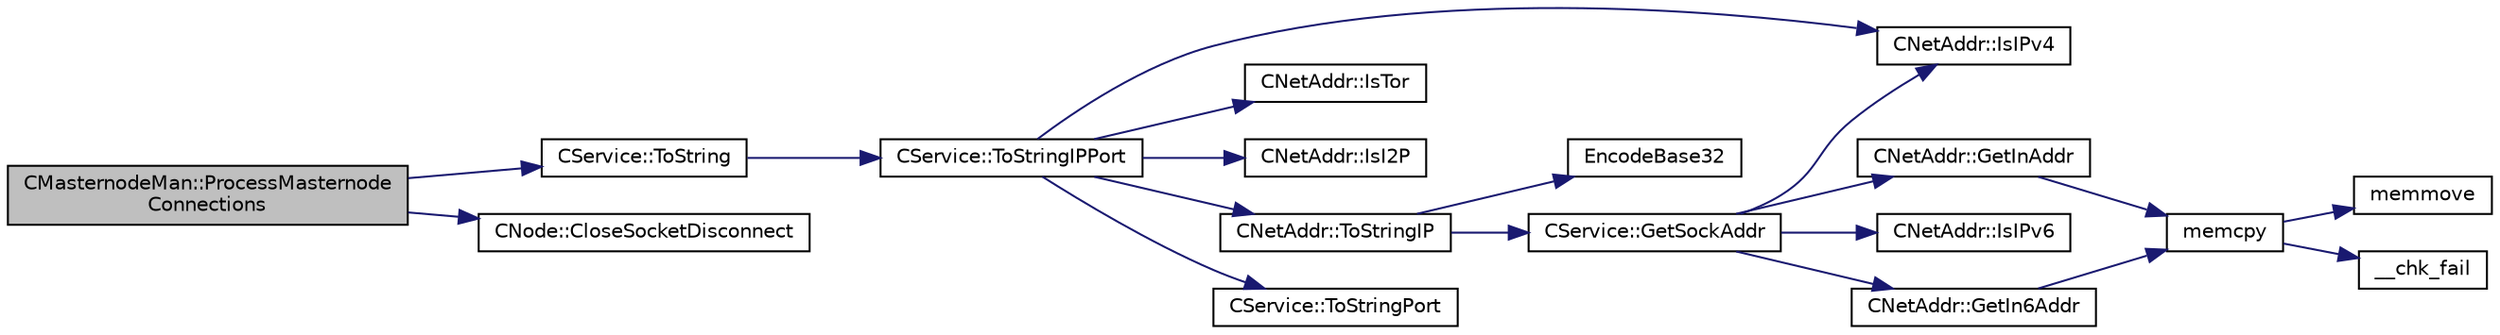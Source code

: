 digraph "CMasternodeMan::ProcessMasternodeConnections"
{
  edge [fontname="Helvetica",fontsize="10",labelfontname="Helvetica",labelfontsize="10"];
  node [fontname="Helvetica",fontsize="10",shape=record];
  rankdir="LR";
  Node171 [label="CMasternodeMan::ProcessMasternode\lConnections",height=0.2,width=0.4,color="black", fillcolor="grey75", style="filled", fontcolor="black"];
  Node171 -> Node172 [color="midnightblue",fontsize="10",style="solid",fontname="Helvetica"];
  Node172 [label="CService::ToString",height=0.2,width=0.4,color="black", fillcolor="white", style="filled",URL="$d3/dcc/class_c_service.html#a225473158bc07c87a6a862160d73cfea"];
  Node172 -> Node173 [color="midnightblue",fontsize="10",style="solid",fontname="Helvetica"];
  Node173 [label="CService::ToStringIPPort",height=0.2,width=0.4,color="black", fillcolor="white", style="filled",URL="$d3/dcc/class_c_service.html#a224204c838b12eeb49ca7eabe6f75004"];
  Node173 -> Node174 [color="midnightblue",fontsize="10",style="solid",fontname="Helvetica"];
  Node174 [label="CNetAddr::IsIPv4",height=0.2,width=0.4,color="black", fillcolor="white", style="filled",URL="$d3/dc3/class_c_net_addr.html#a7021b79e9a33c342b68db09dbb6c2293"];
  Node173 -> Node175 [color="midnightblue",fontsize="10",style="solid",fontname="Helvetica"];
  Node175 [label="CNetAddr::IsTor",height=0.2,width=0.4,color="black", fillcolor="white", style="filled",URL="$d3/dc3/class_c_net_addr.html#a4db37b4997ff3b8c57959f2aa915a9a3"];
  Node173 -> Node176 [color="midnightblue",fontsize="10",style="solid",fontname="Helvetica"];
  Node176 [label="CNetAddr::IsI2P",height=0.2,width=0.4,color="black", fillcolor="white", style="filled",URL="$d3/dc3/class_c_net_addr.html#afc07b09ccfd8406c5aa30ce009727eab"];
  Node173 -> Node177 [color="midnightblue",fontsize="10",style="solid",fontname="Helvetica"];
  Node177 [label="CNetAddr::ToStringIP",height=0.2,width=0.4,color="black", fillcolor="white", style="filled",URL="$d3/dc3/class_c_net_addr.html#a0c8d9b5ed3824546ff4dccca3b28b073"];
  Node177 -> Node178 [color="midnightblue",fontsize="10",style="solid",fontname="Helvetica"];
  Node178 [label="EncodeBase32",height=0.2,width=0.4,color="black", fillcolor="white", style="filled",URL="$df/d2d/util_8cpp.html#a71aa75e646de8a10971f887bc71d9a75"];
  Node177 -> Node179 [color="midnightblue",fontsize="10",style="solid",fontname="Helvetica"];
  Node179 [label="CService::GetSockAddr",height=0.2,width=0.4,color="black", fillcolor="white", style="filled",URL="$d3/dcc/class_c_service.html#ac4c6d655fab3af40937f0b0c65581745"];
  Node179 -> Node174 [color="midnightblue",fontsize="10",style="solid",fontname="Helvetica"];
  Node179 -> Node180 [color="midnightblue",fontsize="10",style="solid",fontname="Helvetica"];
  Node180 [label="CNetAddr::GetInAddr",height=0.2,width=0.4,color="black", fillcolor="white", style="filled",URL="$d3/dc3/class_c_net_addr.html#a4f73432c55d4acb6b9e4c54833eefea6"];
  Node180 -> Node181 [color="midnightblue",fontsize="10",style="solid",fontname="Helvetica"];
  Node181 [label="memcpy",height=0.2,width=0.4,color="black", fillcolor="white", style="filled",URL="$d5/d9f/glibc__compat_8cpp.html#a0f46826ab0466591e136db24394923cf"];
  Node181 -> Node182 [color="midnightblue",fontsize="10",style="solid",fontname="Helvetica"];
  Node182 [label="memmove",height=0.2,width=0.4,color="black", fillcolor="white", style="filled",URL="$d5/d9f/glibc__compat_8cpp.html#a9778d49e9029dd75bc53ecbbf9f5e9a1"];
  Node181 -> Node183 [color="midnightblue",fontsize="10",style="solid",fontname="Helvetica"];
  Node183 [label="__chk_fail",height=0.2,width=0.4,color="black", fillcolor="white", style="filled",URL="$d5/d9f/glibc__compat_8cpp.html#a424ac71631da5ada2976630ff67051d1"];
  Node179 -> Node184 [color="midnightblue",fontsize="10",style="solid",fontname="Helvetica"];
  Node184 [label="CNetAddr::IsIPv6",height=0.2,width=0.4,color="black", fillcolor="white", style="filled",URL="$d3/dc3/class_c_net_addr.html#aad5f7a372c56ccf4d773f728b6b46e18"];
  Node179 -> Node185 [color="midnightblue",fontsize="10",style="solid",fontname="Helvetica"];
  Node185 [label="CNetAddr::GetIn6Addr",height=0.2,width=0.4,color="black", fillcolor="white", style="filled",URL="$d3/dc3/class_c_net_addr.html#a3616012f94b27148e5b8e27d943d4884"];
  Node185 -> Node181 [color="midnightblue",fontsize="10",style="solid",fontname="Helvetica"];
  Node173 -> Node186 [color="midnightblue",fontsize="10",style="solid",fontname="Helvetica"];
  Node186 [label="CService::ToStringPort",height=0.2,width=0.4,color="black", fillcolor="white", style="filled",URL="$d3/dcc/class_c_service.html#a95d6f24b6a613fca24734ba4e38ef3dc"];
  Node171 -> Node187 [color="midnightblue",fontsize="10",style="solid",fontname="Helvetica"];
  Node187 [label="CNode::CloseSocketDisconnect",height=0.2,width=0.4,color="black", fillcolor="white", style="filled",URL="$d1/d64/class_c_node.html#a63a6091a0b0fc0987d9436e1ec708423"];
}

